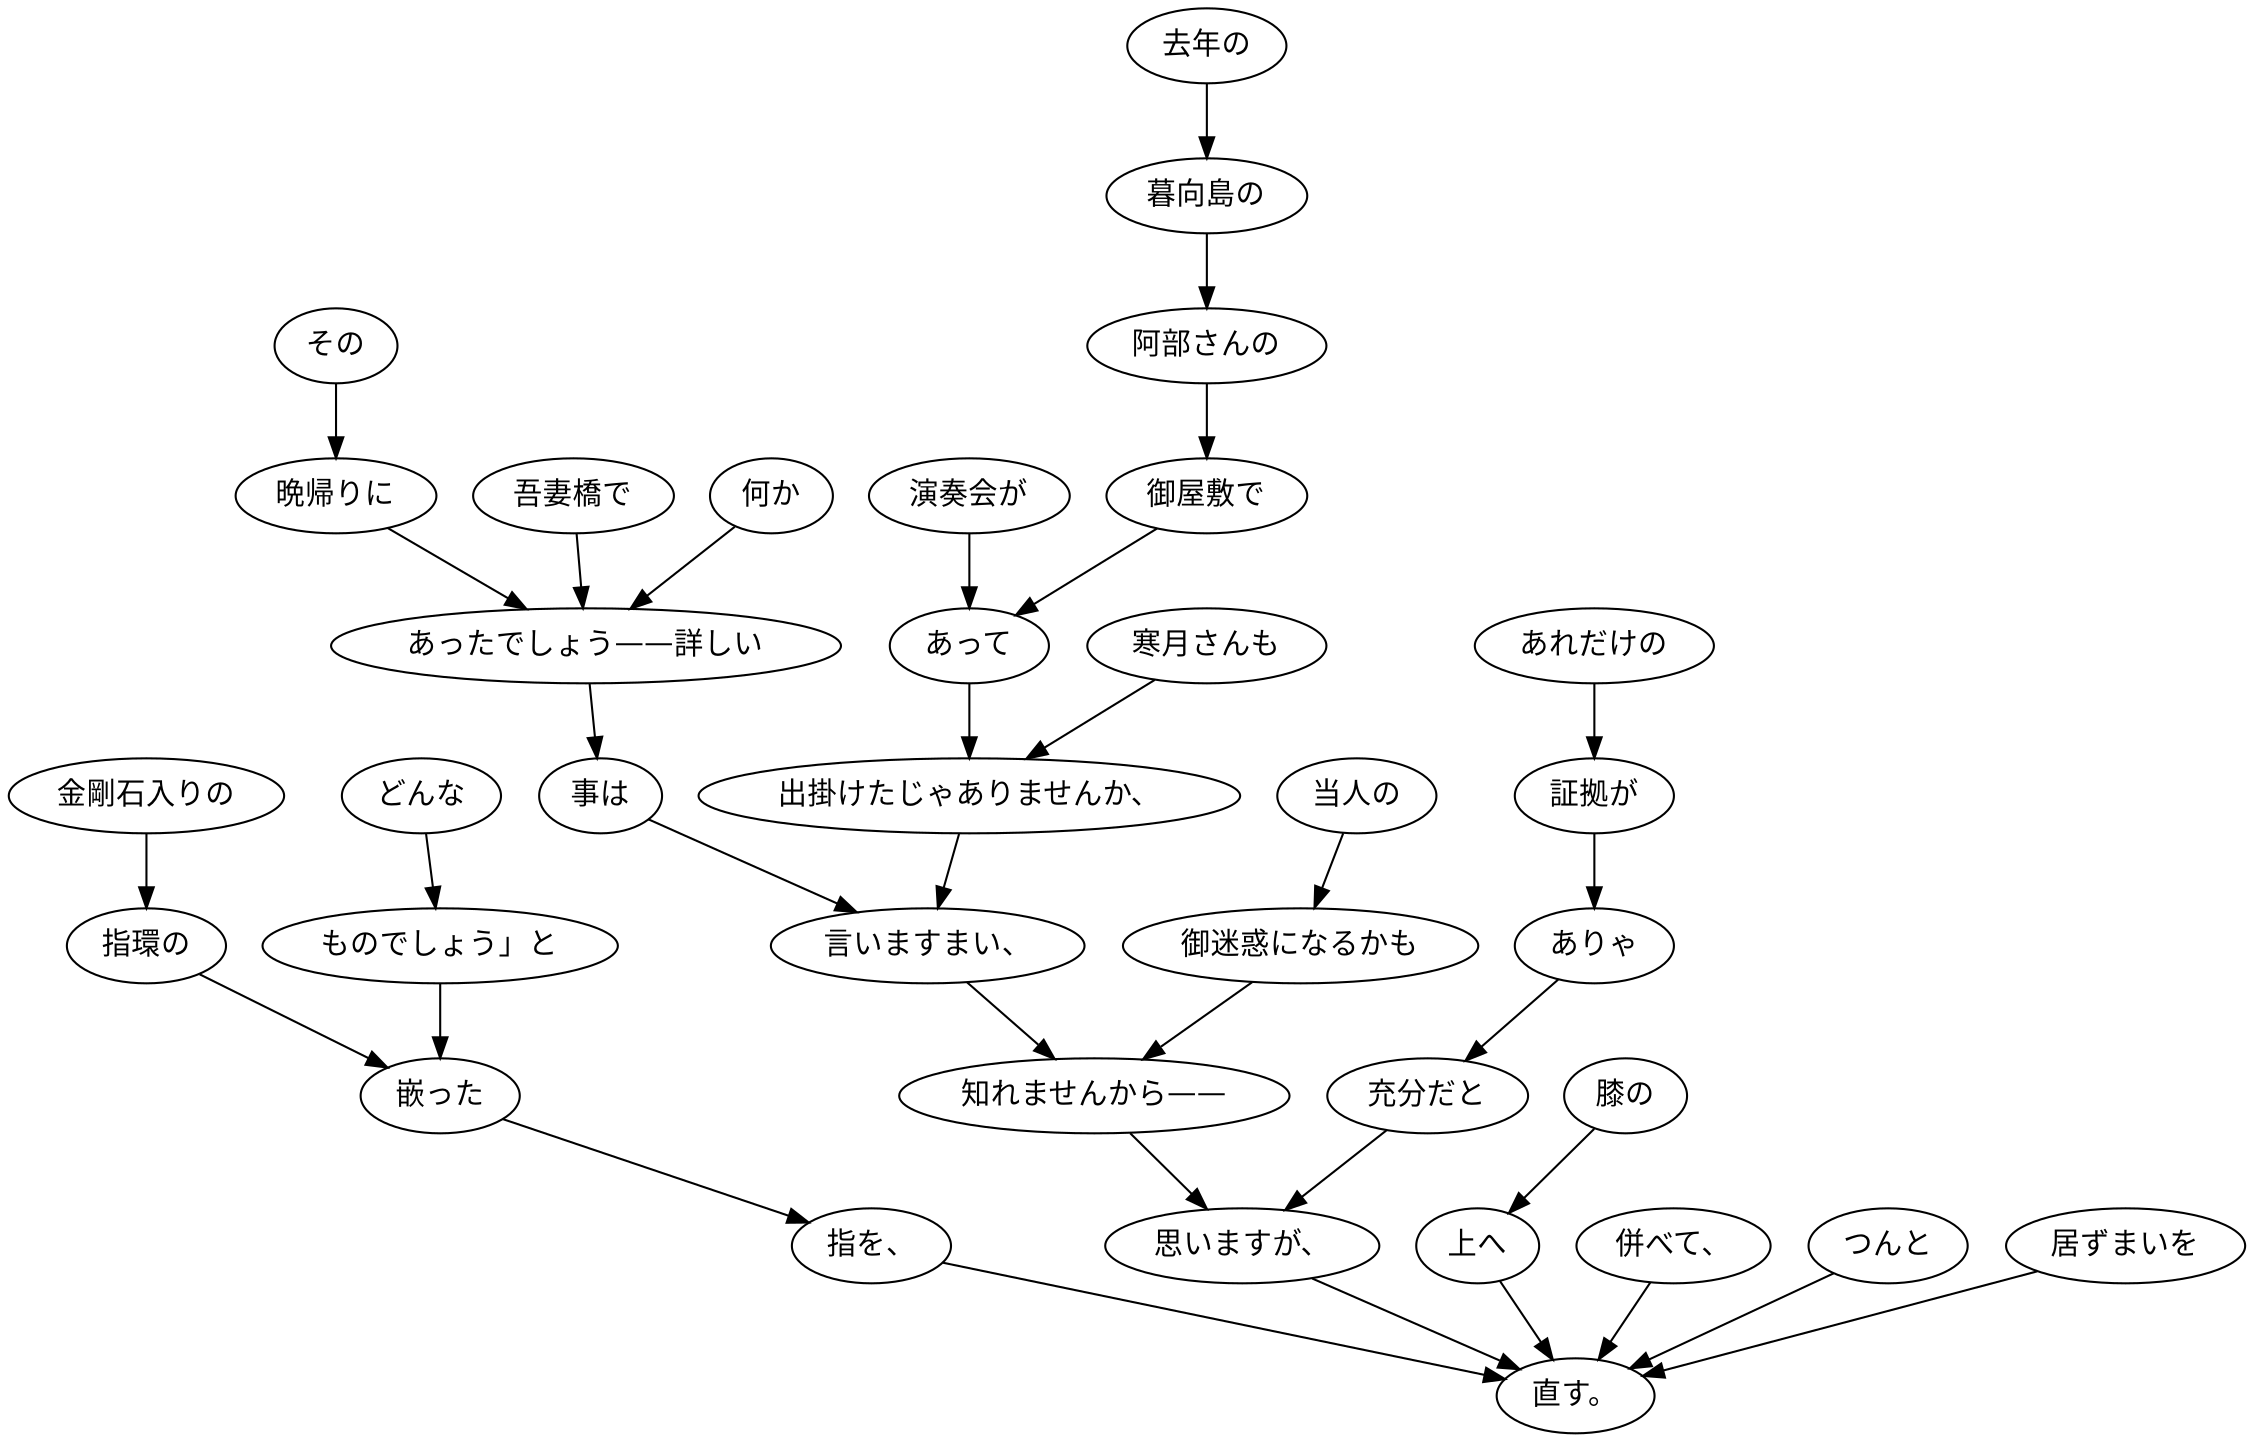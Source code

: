 digraph graph1636 {
	node0 [label="去年の"];
	node1 [label="暮向島の"];
	node2 [label="阿部さんの"];
	node3 [label="御屋敷で"];
	node4 [label="演奏会が"];
	node5 [label="あって"];
	node6 [label="寒月さんも"];
	node7 [label="出掛けたじゃありませんか、"];
	node8 [label="その"];
	node9 [label="晩帰りに"];
	node10 [label="吾妻橋で"];
	node11 [label="何か"];
	node12 [label="あったでしょう——詳しい"];
	node13 [label="事は"];
	node14 [label="言いますまい、"];
	node15 [label="当人の"];
	node16 [label="御迷惑になるかも"];
	node17 [label="知れませんから——"];
	node18 [label="あれだけの"];
	node19 [label="証拠が"];
	node20 [label="ありゃ"];
	node21 [label="充分だと"];
	node22 [label="思いますが、"];
	node23 [label="どんな"];
	node24 [label="ものでしょう」と"];
	node25 [label="金剛石入りの"];
	node26 [label="指環の"];
	node27 [label="嵌った"];
	node28 [label="指を、"];
	node29 [label="膝の"];
	node30 [label="上へ"];
	node31 [label="併べて、"];
	node32 [label="つんと"];
	node33 [label="居ずまいを"];
	node34 [label="直す。"];
	node0 -> node1;
	node1 -> node2;
	node2 -> node3;
	node3 -> node5;
	node4 -> node5;
	node5 -> node7;
	node6 -> node7;
	node7 -> node14;
	node8 -> node9;
	node9 -> node12;
	node10 -> node12;
	node11 -> node12;
	node12 -> node13;
	node13 -> node14;
	node14 -> node17;
	node15 -> node16;
	node16 -> node17;
	node17 -> node22;
	node18 -> node19;
	node19 -> node20;
	node20 -> node21;
	node21 -> node22;
	node22 -> node34;
	node23 -> node24;
	node24 -> node27;
	node25 -> node26;
	node26 -> node27;
	node27 -> node28;
	node28 -> node34;
	node29 -> node30;
	node30 -> node34;
	node31 -> node34;
	node32 -> node34;
	node33 -> node34;
}
